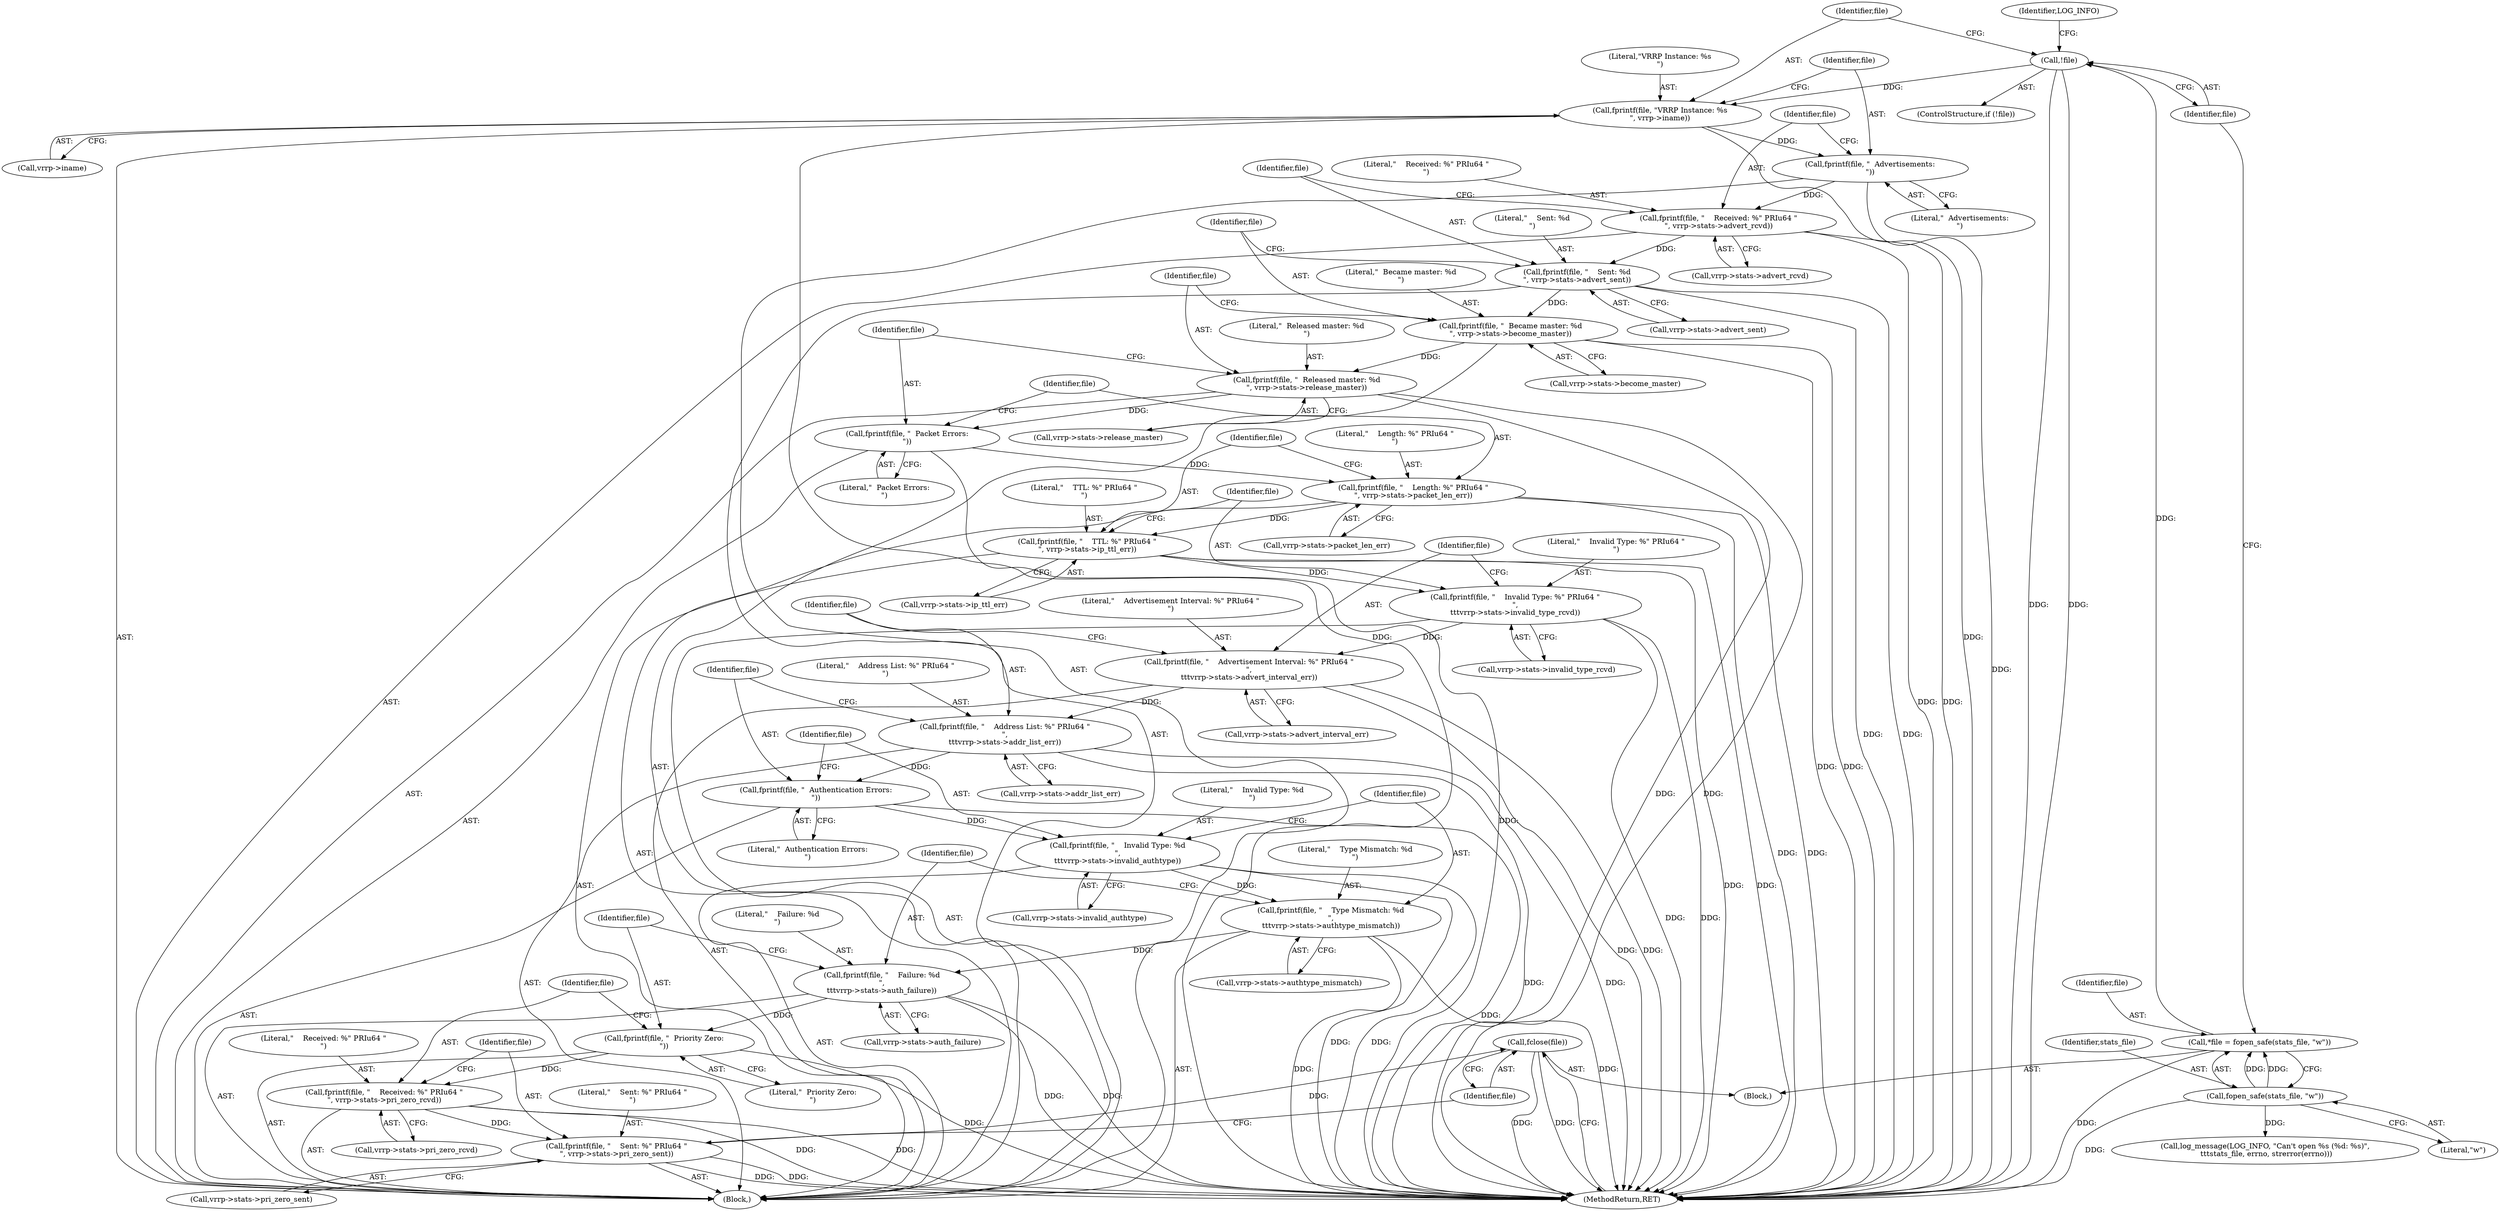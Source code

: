 digraph "0_keepalived_04f2d32871bb3b11d7dc024039952f2fe2750306_6@API" {
"1000254" [label="(Call,fclose(file))"];
"1000246" [label="(Call,fprintf(file, \"    Sent: %\" PRIu64 \"\n\", vrrp->stats->pri_zero_sent))"];
"1000238" [label="(Call,fprintf(file, \"    Received: %\" PRIu64 \"\n\", vrrp->stats->pri_zero_rcvd))"];
"1000235" [label="(Call,fprintf(file, \"  Priority Zero:\n\"))"];
"1000227" [label="(Call,fprintf(file, \"    Failure: %d\n\",\n\t\t\tvrrp->stats->auth_failure))"];
"1000219" [label="(Call,fprintf(file, \"    Type Mismatch: %d\n\",\n\t\t\tvrrp->stats->authtype_mismatch))"];
"1000211" [label="(Call,fprintf(file, \"    Invalid Type: %d\n\",\n\t\t\tvrrp->stats->invalid_authtype))"];
"1000208" [label="(Call,fprintf(file, \"  Authentication Errors:\n\"))"];
"1000200" [label="(Call,fprintf(file, \"    Address List: %\" PRIu64 \"\n\",\n\t\t\tvrrp->stats->addr_list_err))"];
"1000192" [label="(Call,fprintf(file, \"    Advertisement Interval: %\" PRIu64 \"\n\",\n\t\t\tvrrp->stats->advert_interval_err))"];
"1000184" [label="(Call,fprintf(file, \"    Invalid Type: %\" PRIu64 \"\n\",\n\t\t\tvrrp->stats->invalid_type_rcvd))"];
"1000176" [label="(Call,fprintf(file, \"    TTL: %\" PRIu64 \"\n\", vrrp->stats->ip_ttl_err))"];
"1000168" [label="(Call,fprintf(file, \"    Length: %\" PRIu64 \"\n\", vrrp->stats->packet_len_err))"];
"1000165" [label="(Call,fprintf(file, \"  Packet Errors:\n\"))"];
"1000157" [label="(Call,fprintf(file, \"  Released master: %d\n\", vrrp->stats->release_master))"];
"1000149" [label="(Call,fprintf(file, \"  Became master: %d\n\", vrrp->stats->become_master))"];
"1000141" [label="(Call,fprintf(file, \"    Sent: %d\n\", vrrp->stats->advert_sent))"];
"1000133" [label="(Call,fprintf(file, \"    Received: %\" PRIu64 \"\n\", vrrp->stats->advert_rcvd))"];
"1000130" [label="(Call,fprintf(file, \"  Advertisements:\n\"))"];
"1000124" [label="(Call,fprintf(file, \"VRRP Instance: %s\n\", vrrp->iname))"];
"1000112" [label="(Call,!file)"];
"1000104" [label="(Call,*file = fopen_safe(stats_file, \"w\"))"];
"1000106" [label="(Call,fopen_safe(stats_file, \"w\"))"];
"1000192" [label="(Call,fprintf(file, \"    Advertisement Interval: %\" PRIu64 \"\n\",\n\t\t\tvrrp->stats->advert_interval_err))"];
"1000187" [label="(Call,vrrp->stats->invalid_type_rcvd)"];
"1000194" [label="(Literal,\"    Advertisement Interval: %\" PRIu64 \"\n\")"];
"1000106" [label="(Call,fopen_safe(stats_file, \"w\"))"];
"1000126" [label="(Literal,\"VRRP Instance: %s\n\")"];
"1000255" [label="(Identifier,file)"];
"1000246" [label="(Call,fprintf(file, \"    Sent: %\" PRIu64 \"\n\", vrrp->stats->pri_zero_sent))"];
"1000178" [label="(Literal,\"    TTL: %\" PRIu64 \"\n\")"];
"1000108" [label="(Literal,\"w\")"];
"1000123" [label="(Block,)"];
"1000144" [label="(Call,vrrp->stats->advert_sent)"];
"1000151" [label="(Literal,\"  Became master: %d\n\")"];
"1000111" [label="(ControlStructure,if (!file))"];
"1000213" [label="(Literal,\"    Invalid Type: %d\n\")"];
"1000165" [label="(Call,fprintf(file, \"  Packet Errors:\n\"))"];
"1000208" [label="(Call,fprintf(file, \"  Authentication Errors:\n\"))"];
"1000202" [label="(Literal,\"    Address List: %\" PRIu64 \"\n\")"];
"1000239" [label="(Identifier,file)"];
"1000168" [label="(Call,fprintf(file, \"    Length: %\" PRIu64 \"\n\", vrrp->stats->packet_len_err))"];
"1000107" [label="(Identifier,stats_file)"];
"1000247" [label="(Identifier,file)"];
"1000186" [label="(Literal,\"    Invalid Type: %\" PRIu64 \"\n\")"];
"1000176" [label="(Call,fprintf(file, \"    TTL: %\" PRIu64 \"\n\", vrrp->stats->ip_ttl_err))"];
"1000220" [label="(Identifier,file)"];
"1000127" [label="(Call,vrrp->iname)"];
"1000249" [label="(Call,vrrp->stats->pri_zero_sent)"];
"1000124" [label="(Call,fprintf(file, \"VRRP Instance: %s\n\", vrrp->iname))"];
"1000158" [label="(Identifier,file)"];
"1000212" [label="(Identifier,file)"];
"1000200" [label="(Call,fprintf(file, \"    Address List: %\" PRIu64 \"\n\",\n\t\t\tvrrp->stats->addr_list_err))"];
"1000240" [label="(Literal,\"    Received: %\" PRIu64 \"\n\")"];
"1000143" [label="(Literal,\"    Sent: %d\n\")"];
"1000235" [label="(Call,fprintf(file, \"  Priority Zero:\n\"))"];
"1000171" [label="(Call,vrrp->stats->packet_len_err)"];
"1000104" [label="(Call,*file = fopen_safe(stats_file, \"w\"))"];
"1000237" [label="(Literal,\"  Priority Zero:\n\")"];
"1000125" [label="(Identifier,file)"];
"1000230" [label="(Call,vrrp->stats->auth_failure)"];
"1000116" [label="(Identifier,LOG_INFO)"];
"1000229" [label="(Literal,\"    Failure: %d\n\")"];
"1000166" [label="(Identifier,file)"];
"1000210" [label="(Literal,\"  Authentication Errors:\n\")"];
"1000221" [label="(Literal,\"    Type Mismatch: %d\n\")"];
"1000169" [label="(Identifier,file)"];
"1000185" [label="(Identifier,file)"];
"1000193" [label="(Identifier,file)"];
"1000177" [label="(Identifier,file)"];
"1000219" [label="(Call,fprintf(file, \"    Type Mismatch: %d\n\",\n\t\t\tvrrp->stats->authtype_mismatch))"];
"1000222" [label="(Call,vrrp->stats->authtype_mismatch)"];
"1000141" [label="(Call,fprintf(file, \"    Sent: %d\n\", vrrp->stats->advert_sent))"];
"1000149" [label="(Call,fprintf(file, \"  Became master: %d\n\", vrrp->stats->become_master))"];
"1000195" [label="(Call,vrrp->stats->advert_interval_err)"];
"1000130" [label="(Call,fprintf(file, \"  Advertisements:\n\"))"];
"1000102" [label="(Block,)"];
"1000241" [label="(Call,vrrp->stats->pri_zero_rcvd)"];
"1000135" [label="(Literal,\"    Received: %\" PRIu64 \"\n\")"];
"1000201" [label="(Identifier,file)"];
"1000105" [label="(Identifier,file)"];
"1000133" [label="(Call,fprintf(file, \"    Received: %\" PRIu64 \"\n\", vrrp->stats->advert_rcvd))"];
"1000159" [label="(Literal,\"  Released master: %d\n\")"];
"1000170" [label="(Literal,\"    Length: %\" PRIu64 \"\n\")"];
"1000157" [label="(Call,fprintf(file, \"  Released master: %d\n\", vrrp->stats->release_master))"];
"1000236" [label="(Identifier,file)"];
"1000132" [label="(Literal,\"  Advertisements:\n\")"];
"1000131" [label="(Identifier,file)"];
"1000112" [label="(Call,!file)"];
"1000209" [label="(Identifier,file)"];
"1000113" [label="(Identifier,file)"];
"1000115" [label="(Call,log_message(LOG_INFO, \"Can't open %s (%d: %s)\",\n \t\t\tstats_file, errno, strerror(errno)))"];
"1000227" [label="(Call,fprintf(file, \"    Failure: %d\n\",\n\t\t\tvrrp->stats->auth_failure))"];
"1000211" [label="(Call,fprintf(file, \"    Invalid Type: %d\n\",\n\t\t\tvrrp->stats->invalid_authtype))"];
"1000256" [label="(MethodReturn,RET)"];
"1000150" [label="(Identifier,file)"];
"1000238" [label="(Call,fprintf(file, \"    Received: %\" PRIu64 \"\n\", vrrp->stats->pri_zero_rcvd))"];
"1000179" [label="(Call,vrrp->stats->ip_ttl_err)"];
"1000142" [label="(Identifier,file)"];
"1000214" [label="(Call,vrrp->stats->invalid_authtype)"];
"1000254" [label="(Call,fclose(file))"];
"1000134" [label="(Identifier,file)"];
"1000152" [label="(Call,vrrp->stats->become_master)"];
"1000136" [label="(Call,vrrp->stats->advert_rcvd)"];
"1000248" [label="(Literal,\"    Sent: %\" PRIu64 \"\n\")"];
"1000203" [label="(Call,vrrp->stats->addr_list_err)"];
"1000160" [label="(Call,vrrp->stats->release_master)"];
"1000167" [label="(Literal,\"  Packet Errors:\n\")"];
"1000228" [label="(Identifier,file)"];
"1000184" [label="(Call,fprintf(file, \"    Invalid Type: %\" PRIu64 \"\n\",\n\t\t\tvrrp->stats->invalid_type_rcvd))"];
"1000254" -> "1000102"  [label="AST: "];
"1000254" -> "1000255"  [label="CFG: "];
"1000255" -> "1000254"  [label="AST: "];
"1000256" -> "1000254"  [label="CFG: "];
"1000254" -> "1000256"  [label="DDG: "];
"1000254" -> "1000256"  [label="DDG: "];
"1000246" -> "1000254"  [label="DDG: "];
"1000246" -> "1000123"  [label="AST: "];
"1000246" -> "1000249"  [label="CFG: "];
"1000247" -> "1000246"  [label="AST: "];
"1000248" -> "1000246"  [label="AST: "];
"1000249" -> "1000246"  [label="AST: "];
"1000255" -> "1000246"  [label="CFG: "];
"1000246" -> "1000256"  [label="DDG: "];
"1000246" -> "1000256"  [label="DDG: "];
"1000238" -> "1000246"  [label="DDG: "];
"1000238" -> "1000123"  [label="AST: "];
"1000238" -> "1000241"  [label="CFG: "];
"1000239" -> "1000238"  [label="AST: "];
"1000240" -> "1000238"  [label="AST: "];
"1000241" -> "1000238"  [label="AST: "];
"1000247" -> "1000238"  [label="CFG: "];
"1000238" -> "1000256"  [label="DDG: "];
"1000238" -> "1000256"  [label="DDG: "];
"1000235" -> "1000238"  [label="DDG: "];
"1000235" -> "1000123"  [label="AST: "];
"1000235" -> "1000237"  [label="CFG: "];
"1000236" -> "1000235"  [label="AST: "];
"1000237" -> "1000235"  [label="AST: "];
"1000239" -> "1000235"  [label="CFG: "];
"1000235" -> "1000256"  [label="DDG: "];
"1000227" -> "1000235"  [label="DDG: "];
"1000227" -> "1000123"  [label="AST: "];
"1000227" -> "1000230"  [label="CFG: "];
"1000228" -> "1000227"  [label="AST: "];
"1000229" -> "1000227"  [label="AST: "];
"1000230" -> "1000227"  [label="AST: "];
"1000236" -> "1000227"  [label="CFG: "];
"1000227" -> "1000256"  [label="DDG: "];
"1000227" -> "1000256"  [label="DDG: "];
"1000219" -> "1000227"  [label="DDG: "];
"1000219" -> "1000123"  [label="AST: "];
"1000219" -> "1000222"  [label="CFG: "];
"1000220" -> "1000219"  [label="AST: "];
"1000221" -> "1000219"  [label="AST: "];
"1000222" -> "1000219"  [label="AST: "];
"1000228" -> "1000219"  [label="CFG: "];
"1000219" -> "1000256"  [label="DDG: "];
"1000219" -> "1000256"  [label="DDG: "];
"1000211" -> "1000219"  [label="DDG: "];
"1000211" -> "1000123"  [label="AST: "];
"1000211" -> "1000214"  [label="CFG: "];
"1000212" -> "1000211"  [label="AST: "];
"1000213" -> "1000211"  [label="AST: "];
"1000214" -> "1000211"  [label="AST: "];
"1000220" -> "1000211"  [label="CFG: "];
"1000211" -> "1000256"  [label="DDG: "];
"1000211" -> "1000256"  [label="DDG: "];
"1000208" -> "1000211"  [label="DDG: "];
"1000208" -> "1000123"  [label="AST: "];
"1000208" -> "1000210"  [label="CFG: "];
"1000209" -> "1000208"  [label="AST: "];
"1000210" -> "1000208"  [label="AST: "];
"1000212" -> "1000208"  [label="CFG: "];
"1000208" -> "1000256"  [label="DDG: "];
"1000200" -> "1000208"  [label="DDG: "];
"1000200" -> "1000123"  [label="AST: "];
"1000200" -> "1000203"  [label="CFG: "];
"1000201" -> "1000200"  [label="AST: "];
"1000202" -> "1000200"  [label="AST: "];
"1000203" -> "1000200"  [label="AST: "];
"1000209" -> "1000200"  [label="CFG: "];
"1000200" -> "1000256"  [label="DDG: "];
"1000200" -> "1000256"  [label="DDG: "];
"1000192" -> "1000200"  [label="DDG: "];
"1000192" -> "1000123"  [label="AST: "];
"1000192" -> "1000195"  [label="CFG: "];
"1000193" -> "1000192"  [label="AST: "];
"1000194" -> "1000192"  [label="AST: "];
"1000195" -> "1000192"  [label="AST: "];
"1000201" -> "1000192"  [label="CFG: "];
"1000192" -> "1000256"  [label="DDG: "];
"1000192" -> "1000256"  [label="DDG: "];
"1000184" -> "1000192"  [label="DDG: "];
"1000184" -> "1000123"  [label="AST: "];
"1000184" -> "1000187"  [label="CFG: "];
"1000185" -> "1000184"  [label="AST: "];
"1000186" -> "1000184"  [label="AST: "];
"1000187" -> "1000184"  [label="AST: "];
"1000193" -> "1000184"  [label="CFG: "];
"1000184" -> "1000256"  [label="DDG: "];
"1000184" -> "1000256"  [label="DDG: "];
"1000176" -> "1000184"  [label="DDG: "];
"1000176" -> "1000123"  [label="AST: "];
"1000176" -> "1000179"  [label="CFG: "];
"1000177" -> "1000176"  [label="AST: "];
"1000178" -> "1000176"  [label="AST: "];
"1000179" -> "1000176"  [label="AST: "];
"1000185" -> "1000176"  [label="CFG: "];
"1000176" -> "1000256"  [label="DDG: "];
"1000176" -> "1000256"  [label="DDG: "];
"1000168" -> "1000176"  [label="DDG: "];
"1000168" -> "1000123"  [label="AST: "];
"1000168" -> "1000171"  [label="CFG: "];
"1000169" -> "1000168"  [label="AST: "];
"1000170" -> "1000168"  [label="AST: "];
"1000171" -> "1000168"  [label="AST: "];
"1000177" -> "1000168"  [label="CFG: "];
"1000168" -> "1000256"  [label="DDG: "];
"1000168" -> "1000256"  [label="DDG: "];
"1000165" -> "1000168"  [label="DDG: "];
"1000165" -> "1000123"  [label="AST: "];
"1000165" -> "1000167"  [label="CFG: "];
"1000166" -> "1000165"  [label="AST: "];
"1000167" -> "1000165"  [label="AST: "];
"1000169" -> "1000165"  [label="CFG: "];
"1000165" -> "1000256"  [label="DDG: "];
"1000157" -> "1000165"  [label="DDG: "];
"1000157" -> "1000123"  [label="AST: "];
"1000157" -> "1000160"  [label="CFG: "];
"1000158" -> "1000157"  [label="AST: "];
"1000159" -> "1000157"  [label="AST: "];
"1000160" -> "1000157"  [label="AST: "];
"1000166" -> "1000157"  [label="CFG: "];
"1000157" -> "1000256"  [label="DDG: "];
"1000157" -> "1000256"  [label="DDG: "];
"1000149" -> "1000157"  [label="DDG: "];
"1000149" -> "1000123"  [label="AST: "];
"1000149" -> "1000152"  [label="CFG: "];
"1000150" -> "1000149"  [label="AST: "];
"1000151" -> "1000149"  [label="AST: "];
"1000152" -> "1000149"  [label="AST: "];
"1000158" -> "1000149"  [label="CFG: "];
"1000149" -> "1000256"  [label="DDG: "];
"1000149" -> "1000256"  [label="DDG: "];
"1000141" -> "1000149"  [label="DDG: "];
"1000141" -> "1000123"  [label="AST: "];
"1000141" -> "1000144"  [label="CFG: "];
"1000142" -> "1000141"  [label="AST: "];
"1000143" -> "1000141"  [label="AST: "];
"1000144" -> "1000141"  [label="AST: "];
"1000150" -> "1000141"  [label="CFG: "];
"1000141" -> "1000256"  [label="DDG: "];
"1000141" -> "1000256"  [label="DDG: "];
"1000133" -> "1000141"  [label="DDG: "];
"1000133" -> "1000123"  [label="AST: "];
"1000133" -> "1000136"  [label="CFG: "];
"1000134" -> "1000133"  [label="AST: "];
"1000135" -> "1000133"  [label="AST: "];
"1000136" -> "1000133"  [label="AST: "];
"1000142" -> "1000133"  [label="CFG: "];
"1000133" -> "1000256"  [label="DDG: "];
"1000133" -> "1000256"  [label="DDG: "];
"1000130" -> "1000133"  [label="DDG: "];
"1000130" -> "1000123"  [label="AST: "];
"1000130" -> "1000132"  [label="CFG: "];
"1000131" -> "1000130"  [label="AST: "];
"1000132" -> "1000130"  [label="AST: "];
"1000134" -> "1000130"  [label="CFG: "];
"1000130" -> "1000256"  [label="DDG: "];
"1000124" -> "1000130"  [label="DDG: "];
"1000124" -> "1000123"  [label="AST: "];
"1000124" -> "1000127"  [label="CFG: "];
"1000125" -> "1000124"  [label="AST: "];
"1000126" -> "1000124"  [label="AST: "];
"1000127" -> "1000124"  [label="AST: "];
"1000131" -> "1000124"  [label="CFG: "];
"1000124" -> "1000256"  [label="DDG: "];
"1000124" -> "1000256"  [label="DDG: "];
"1000112" -> "1000124"  [label="DDG: "];
"1000112" -> "1000111"  [label="AST: "];
"1000112" -> "1000113"  [label="CFG: "];
"1000113" -> "1000112"  [label="AST: "];
"1000116" -> "1000112"  [label="CFG: "];
"1000125" -> "1000112"  [label="CFG: "];
"1000112" -> "1000256"  [label="DDG: "];
"1000112" -> "1000256"  [label="DDG: "];
"1000104" -> "1000112"  [label="DDG: "];
"1000104" -> "1000102"  [label="AST: "];
"1000104" -> "1000106"  [label="CFG: "];
"1000105" -> "1000104"  [label="AST: "];
"1000106" -> "1000104"  [label="AST: "];
"1000113" -> "1000104"  [label="CFG: "];
"1000104" -> "1000256"  [label="DDG: "];
"1000106" -> "1000104"  [label="DDG: "];
"1000106" -> "1000104"  [label="DDG: "];
"1000106" -> "1000108"  [label="CFG: "];
"1000107" -> "1000106"  [label="AST: "];
"1000108" -> "1000106"  [label="AST: "];
"1000106" -> "1000256"  [label="DDG: "];
"1000106" -> "1000115"  [label="DDG: "];
}
